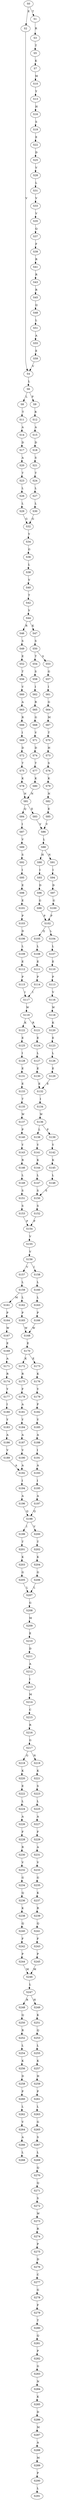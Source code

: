 strict digraph  {
	S0 -> S1 [ label = T ];
	S0 -> S2 [ label = E ];
	S1 -> S3 [ label = R ];
	S2 -> S4 [ label = V ];
	S3 -> S5 [ label = T ];
	S4 -> S6 [ label = L ];
	S5 -> S7 [ label = K ];
	S6 -> S8 [ label = L ];
	S6 -> S9 [ label = P ];
	S7 -> S10 [ label = M ];
	S8 -> S11 [ label = T ];
	S9 -> S12 [ label = R ];
	S10 -> S13 [ label = Y ];
	S11 -> S14 [ label = A ];
	S12 -> S15 [ label = A ];
	S13 -> S16 [ label = H ];
	S14 -> S17 [ label = D ];
	S15 -> S18 [ label = D ];
	S16 -> S19 [ label = S ];
	S17 -> S20 [ label = A ];
	S18 -> S21 [ label = S ];
	S19 -> S22 [ label = E ];
	S20 -> S23 [ label = T ];
	S21 -> S24 [ label = T ];
	S22 -> S25 [ label = D ];
	S23 -> S26 [ label = L ];
	S24 -> S27 [ label = L ];
	S25 -> S28 [ label = V ];
	S26 -> S29 [ label = L ];
	S27 -> S30 [ label = L ];
	S28 -> S31 [ label = L ];
	S29 -> S32 [ label = G ];
	S30 -> S32 [ label = G ];
	S31 -> S33 [ label = V ];
	S32 -> S34 [ label = Y ];
	S33 -> S35 [ label = V ];
	S34 -> S36 [ label = G ];
	S35 -> S37 [ label = Q ];
	S36 -> S38 [ label = L ];
	S37 -> S39 [ label = F ];
	S38 -> S40 [ label = V ];
	S39 -> S41 [ label = R ];
	S40 -> S42 [ label = T ];
	S41 -> S43 [ label = R ];
	S42 -> S44 [ label = V ];
	S43 -> S45 [ label = R ];
	S44 -> S46 [ label = R ];
	S44 -> S47 [ label = K ];
	S45 -> S48 [ label = Q ];
	S46 -> S49 [ label = S ];
	S47 -> S50 [ label = S ];
	S48 -> S51 [ label = L ];
	S49 -> S52 [ label = E ];
	S50 -> S53 [ label = S ];
	S50 -> S54 [ label = T ];
	S51 -> S55 [ label = A ];
	S52 -> S56 [ label = T ];
	S53 -> S57 [ label = G ];
	S54 -> S58 [ label = S ];
	S55 -> S59 [ label = E ];
	S56 -> S60 [ label = V ];
	S57 -> S61 [ label = I ];
	S58 -> S62 [ label = I ];
	S59 -> S4 [ label = V ];
	S60 -> S63 [ label = A ];
	S61 -> S64 [ label = G ];
	S62 -> S65 [ label = R ];
	S63 -> S66 [ label = R ];
	S64 -> S67 [ label = M ];
	S65 -> S68 [ label = G ];
	S66 -> S69 [ label = I ];
	S67 -> S70 [ label = T ];
	S68 -> S71 [ label = V ];
	S69 -> S72 [ label = D ];
	S70 -> S73 [ label = H ];
	S71 -> S74 [ label = D ];
	S72 -> S75 [ label = T ];
	S73 -> S76 [ label = S ];
	S74 -> S77 [ label = T ];
	S75 -> S78 [ label = K ];
	S76 -> S79 [ label = K ];
	S77 -> S80 [ label = K ];
	S78 -> S81 [ label = N ];
	S79 -> S82 [ label = N ];
	S80 -> S81 [ label = N ];
	S81 -> S83 [ label = E ];
	S81 -> S84 [ label = Q ];
	S82 -> S85 [ label = E ];
	S83 -> S86 [ label = V ];
	S84 -> S87 [ label = I ];
	S85 -> S86 [ label = V ];
	S86 -> S88 [ label = L ];
	S87 -> S89 [ label = V ];
	S88 -> S90 [ label = H ];
	S88 -> S91 [ label = N ];
	S89 -> S92 [ label = S ];
	S90 -> S93 [ label = I ];
	S91 -> S94 [ label = I ];
	S92 -> S95 [ label = I ];
	S93 -> S96 [ label = D ];
	S94 -> S97 [ label = D ];
	S95 -> S98 [ label = E ];
	S96 -> S99 [ label = G ];
	S97 -> S100 [ label = G ];
	S98 -> S101 [ label = E ];
	S99 -> S102 [ label = P ];
	S100 -> S102 [ label = P ];
	S101 -> S103 [ label = P ];
	S102 -> S104 [ label = L ];
	S102 -> S105 [ label = Q ];
	S103 -> S106 [ label = D ];
	S104 -> S107 [ label = L ];
	S105 -> S108 [ label = L ];
	S106 -> S109 [ label = L ];
	S107 -> S110 [ label = E ];
	S108 -> S111 [ label = E ];
	S109 -> S112 [ label = E ];
	S110 -> S113 [ label = P ];
	S111 -> S114 [ label = P ];
	S112 -> S115 [ label = P ];
	S113 -> S116 [ label = V ];
	S114 -> S117 [ label = I ];
	S115 -> S117 [ label = I ];
	S116 -> S118 [ label = W ];
	S117 -> S119 [ label = W ];
	S118 -> S120 [ label = K ];
	S119 -> S121 [ label = R ];
	S119 -> S122 [ label = K ];
	S120 -> S123 [ label = E ];
	S121 -> S124 [ label = E ];
	S122 -> S125 [ label = E ];
	S123 -> S126 [ label = L ];
	S124 -> S127 [ label = L ];
	S125 -> S128 [ label = I ];
	S126 -> S129 [ label = E ];
	S127 -> S130 [ label = E ];
	S128 -> S131 [ label = E ];
	S129 -> S132 [ label = E ];
	S130 -> S132 [ label = E ];
	S131 -> S133 [ label = E ];
	S132 -> S134 [ label = I ];
	S133 -> S135 [ label = T ];
	S134 -> S136 [ label = W ];
	S135 -> S137 [ label = W ];
	S136 -> S138 [ label = L ];
	S136 -> S139 [ label = P ];
	S137 -> S140 [ label = P ];
	S138 -> S141 [ label = Y ];
	S139 -> S142 [ label = Y ];
	S140 -> S143 [ label = Y ];
	S141 -> S144 [ label = K ];
	S142 -> S145 [ label = K ];
	S143 -> S146 [ label = R ];
	S144 -> S147 [ label = L ];
	S145 -> S148 [ label = L ];
	S146 -> S149 [ label = L ];
	S147 -> S150 [ label = S ];
	S148 -> S150 [ label = S ];
	S149 -> S151 [ label = S ];
	S150 -> S152 [ label = S ];
	S151 -> S153 [ label = S ];
	S152 -> S154 [ label = P ];
	S153 -> S154 [ label = P ];
	S154 -> S155 [ label = V ];
	S155 -> S156 [ label = V ];
	S156 -> S157 [ label = V ];
	S156 -> S158 [ label = I ];
	S157 -> S159 [ label = L ];
	S158 -> S160 [ label = L ];
	S159 -> S161 [ label = M ];
	S159 -> S162 [ label = L ];
	S160 -> S163 [ label = L ];
	S161 -> S164 [ label = P ];
	S162 -> S165 [ label = P ];
	S163 -> S166 [ label = P ];
	S164 -> S167 [ label = W ];
	S165 -> S168 [ label = W ];
	S166 -> S168 [ label = W ];
	S167 -> S169 [ label = E ];
	S168 -> S170 [ label = E ];
	S169 -> S171 [ label = A ];
	S170 -> S172 [ label = K ];
	S170 -> S173 [ label = E ];
	S171 -> S174 [ label = R ];
	S172 -> S175 [ label = R ];
	S173 -> S176 [ label = K ];
	S174 -> S177 [ label = Y ];
	S175 -> S178 [ label = F ];
	S176 -> S179 [ label = Y ];
	S177 -> S180 [ label = I ];
	S178 -> S181 [ label = A ];
	S179 -> S182 [ label = F ];
	S180 -> S183 [ label = Y ];
	S181 -> S184 [ label = Y ];
	S182 -> S185 [ label = Y ];
	S183 -> S186 [ label = A ];
	S184 -> S187 [ label = A ];
	S185 -> S188 [ label = A ];
	S186 -> S189 [ label = V ];
	S187 -> S190 [ label = V ];
	S188 -> S191 [ label = I ];
	S189 -> S192 [ label = A ];
	S190 -> S192 [ label = A ];
	S191 -> S193 [ label = A ];
	S192 -> S194 [ label = I ];
	S193 -> S195 [ label = I ];
	S194 -> S196 [ label = A ];
	S195 -> S197 [ label = A ];
	S196 -> S198 [ label = Q ];
	S197 -> S198 [ label = Q ];
	S198 -> S199 [ label = I ];
	S198 -> S200 [ label = V ];
	S199 -> S201 [ label = T ];
	S200 -> S202 [ label = T ];
	S201 -> S203 [ label = K ];
	S202 -> S204 [ label = K ];
	S203 -> S205 [ label = G ];
	S204 -> S206 [ label = G ];
	S205 -> S207 [ label = L ];
	S206 -> S207 [ label = L ];
	S207 -> S208 [ label = G ];
	S208 -> S209 [ label = M ];
	S209 -> S210 [ label = E ];
	S210 -> S211 [ label = D ];
	S211 -> S212 [ label = A ];
	S212 -> S213 [ label = I ];
	S213 -> S214 [ label = M ];
	S214 -> S215 [ label = C ];
	S215 -> S216 [ label = R ];
	S216 -> S217 [ label = G ];
	S217 -> S218 [ label = G ];
	S217 -> S219 [ label = N ];
	S218 -> S220 [ label = K ];
	S219 -> S221 [ label = K ];
	S220 -> S222 [ label = E ];
	S221 -> S223 [ label = S ];
	S222 -> S224 [ label = L ];
	S223 -> S225 [ label = L ];
	S224 -> S226 [ label = A ];
	S225 -> S227 [ label = A ];
	S226 -> S228 [ label = F ];
	S227 -> S229 [ label = F ];
	S228 -> S230 [ label = R ];
	S229 -> S231 [ label = A ];
	S230 -> S232 [ label = V ];
	S231 -> S233 [ label = V ];
	S232 -> S234 [ label = G ];
	S233 -> S235 [ label = G ];
	S234 -> S236 [ label = Q ];
	S235 -> S237 [ label = K ];
	S236 -> S238 [ label = K ];
	S237 -> S239 [ label = R ];
	S238 -> S240 [ label = Q ];
	S239 -> S241 [ label = Q ];
	S240 -> S242 [ label = F ];
	S241 -> S243 [ label = F ];
	S242 -> S244 [ label = P ];
	S243 -> S245 [ label = P ];
	S244 -> S246 [ label = M ];
	S245 -> S246 [ label = M ];
	S246 -> S247 [ label = L ];
	S247 -> S248 [ label = R ];
	S247 -> S249 [ label = H ];
	S248 -> S250 [ label = Q ];
	S249 -> S251 [ label = K ];
	S250 -> S252 [ label = R ];
	S251 -> S253 [ label = Q ];
	S252 -> S254 [ label = L ];
	S253 -> S255 [ label = L ];
	S254 -> S256 [ label = K ];
	S255 -> S257 [ label = K ];
	S256 -> S258 [ label = D ];
	S257 -> S259 [ label = H ];
	S258 -> S260 [ label = P ];
	S259 -> S261 [ label = P ];
	S260 -> S262 [ label = L ];
	S261 -> S263 [ label = L ];
	S262 -> S264 [ label = V ];
	S263 -> S265 [ label = G ];
	S264 -> S266 [ label = A ];
	S265 -> S267 [ label = S ];
	S266 -> S268 [ label = L ];
	S267 -> S269 [ label = L ];
	S269 -> S270 [ label = Q ];
	S270 -> S271 [ label = Q ];
	S271 -> S272 [ label = S ];
	S272 -> S273 [ label = W ];
	S273 -> S274 [ label = R ];
	S274 -> S275 [ label = P ];
	S275 -> S276 [ label = D ];
	S276 -> S277 [ label = C ];
	S277 -> S278 [ label = G ];
	S278 -> S279 [ label = F ];
	S279 -> S280 [ label = T ];
	S280 -> S281 [ label = Q ];
	S281 -> S282 [ label = P ];
	S282 -> S283 [ label = G ];
	S283 -> S284 [ label = N ];
	S284 -> S285 [ label = K ];
	S285 -> S286 [ label = D ];
	S286 -> S287 [ label = M ];
	S287 -> S288 [ label = A ];
	S288 -> S289 [ label = M ];
	S289 -> S290 [ label = P ];
	S290 -> S291 [ label = L ];
}

